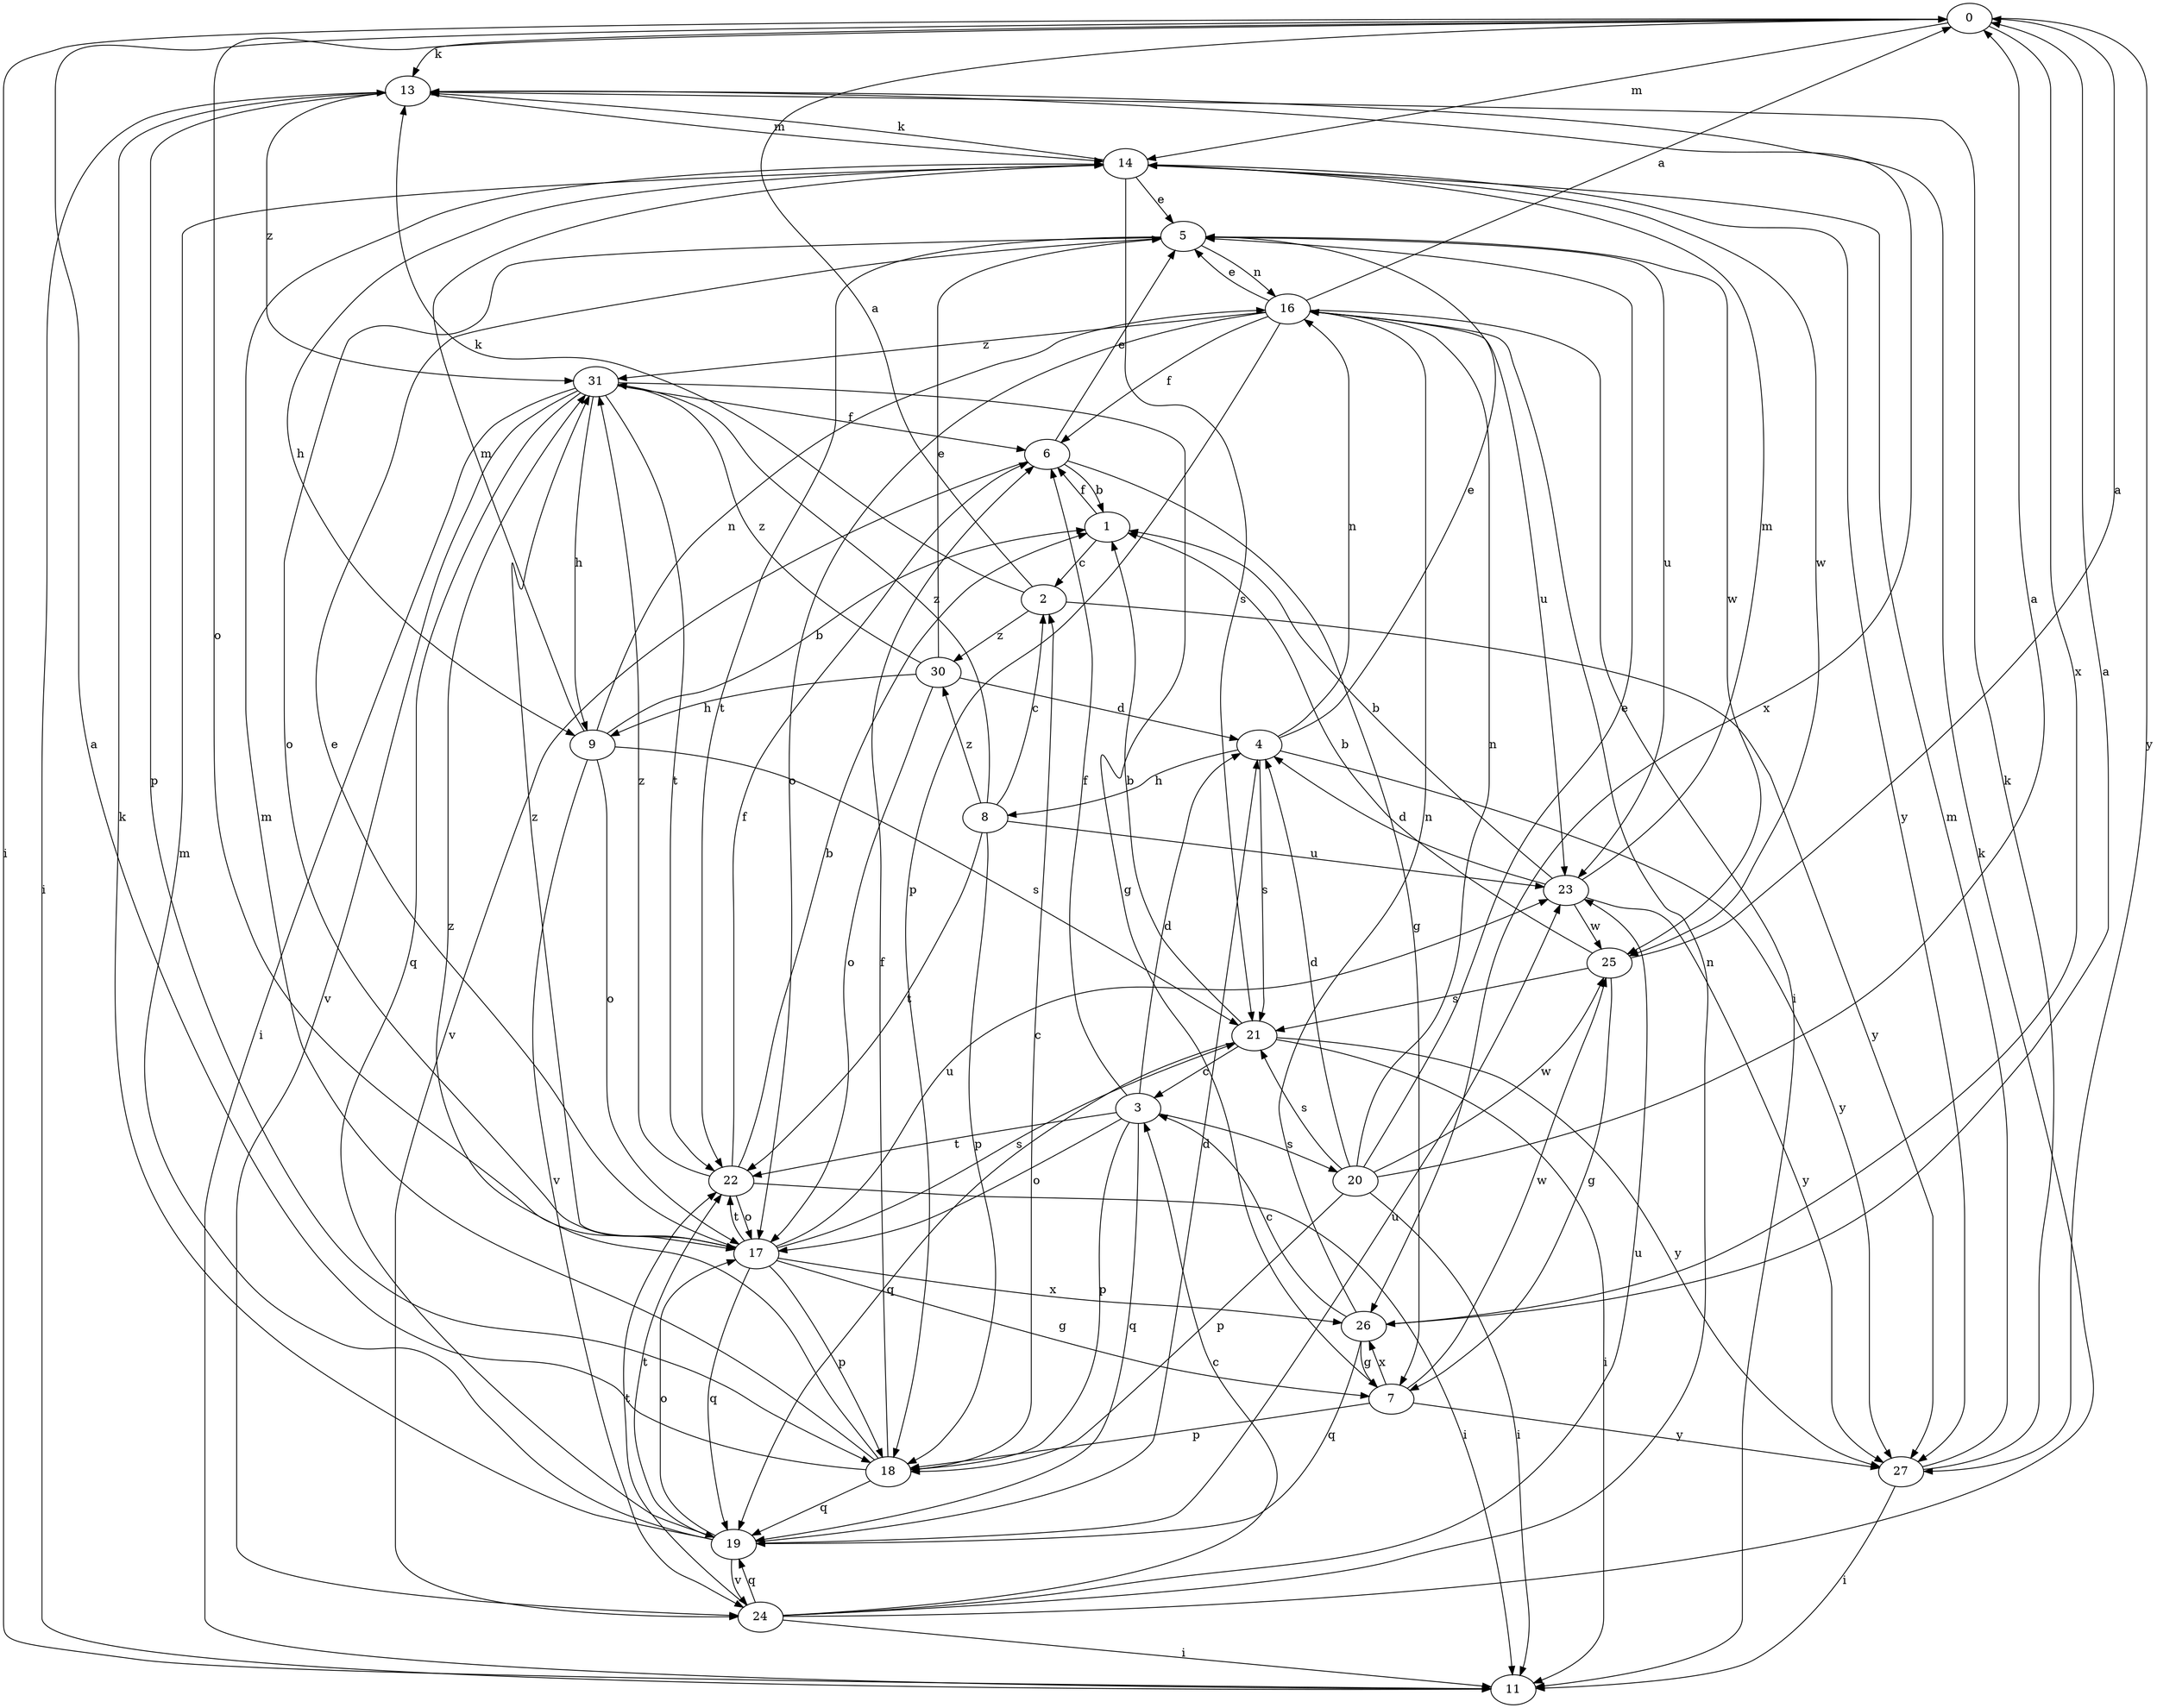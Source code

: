 strict digraph  {
0;
1;
2;
3;
4;
5;
6;
7;
8;
9;
11;
13;
14;
16;
17;
18;
19;
20;
21;
22;
23;
24;
25;
26;
27;
30;
31;
0 -> 11  [label=i];
0 -> 13  [label=k];
0 -> 14  [label=m];
0 -> 17  [label=o];
0 -> 26  [label=x];
0 -> 27  [label=y];
1 -> 2  [label=c];
1 -> 6  [label=f];
2 -> 0  [label=a];
2 -> 13  [label=k];
2 -> 27  [label=y];
2 -> 30  [label=z];
3 -> 4  [label=d];
3 -> 6  [label=f];
3 -> 17  [label=o];
3 -> 18  [label=p];
3 -> 19  [label=q];
3 -> 20  [label=s];
3 -> 22  [label=t];
4 -> 5  [label=e];
4 -> 8  [label=h];
4 -> 16  [label=n];
4 -> 21  [label=s];
4 -> 27  [label=y];
5 -> 16  [label=n];
5 -> 17  [label=o];
5 -> 22  [label=t];
5 -> 23  [label=u];
5 -> 25  [label=w];
6 -> 1  [label=b];
6 -> 5  [label=e];
6 -> 7  [label=g];
6 -> 24  [label=v];
7 -> 18  [label=p];
7 -> 25  [label=w];
7 -> 26  [label=x];
7 -> 27  [label=y];
8 -> 2  [label=c];
8 -> 18  [label=p];
8 -> 22  [label=t];
8 -> 23  [label=u];
8 -> 30  [label=z];
8 -> 31  [label=z];
9 -> 1  [label=b];
9 -> 14  [label=m];
9 -> 16  [label=n];
9 -> 17  [label=o];
9 -> 21  [label=s];
9 -> 24  [label=v];
13 -> 11  [label=i];
13 -> 14  [label=m];
13 -> 18  [label=p];
13 -> 26  [label=x];
13 -> 31  [label=z];
14 -> 5  [label=e];
14 -> 9  [label=h];
14 -> 13  [label=k];
14 -> 21  [label=s];
14 -> 25  [label=w];
14 -> 27  [label=y];
16 -> 0  [label=a];
16 -> 5  [label=e];
16 -> 6  [label=f];
16 -> 11  [label=i];
16 -> 17  [label=o];
16 -> 18  [label=p];
16 -> 23  [label=u];
16 -> 31  [label=z];
17 -> 5  [label=e];
17 -> 7  [label=g];
17 -> 18  [label=p];
17 -> 19  [label=q];
17 -> 21  [label=s];
17 -> 22  [label=t];
17 -> 23  [label=u];
17 -> 26  [label=x];
17 -> 31  [label=z];
18 -> 0  [label=a];
18 -> 2  [label=c];
18 -> 6  [label=f];
18 -> 14  [label=m];
18 -> 19  [label=q];
18 -> 31  [label=z];
19 -> 4  [label=d];
19 -> 13  [label=k];
19 -> 14  [label=m];
19 -> 17  [label=o];
19 -> 22  [label=t];
19 -> 23  [label=u];
19 -> 24  [label=v];
20 -> 0  [label=a];
20 -> 4  [label=d];
20 -> 5  [label=e];
20 -> 11  [label=i];
20 -> 16  [label=n];
20 -> 18  [label=p];
20 -> 21  [label=s];
20 -> 25  [label=w];
21 -> 1  [label=b];
21 -> 3  [label=c];
21 -> 11  [label=i];
21 -> 19  [label=q];
21 -> 27  [label=y];
22 -> 1  [label=b];
22 -> 6  [label=f];
22 -> 11  [label=i];
22 -> 17  [label=o];
22 -> 31  [label=z];
23 -> 1  [label=b];
23 -> 4  [label=d];
23 -> 14  [label=m];
23 -> 25  [label=w];
23 -> 27  [label=y];
24 -> 3  [label=c];
24 -> 11  [label=i];
24 -> 13  [label=k];
24 -> 16  [label=n];
24 -> 19  [label=q];
24 -> 22  [label=t];
24 -> 23  [label=u];
25 -> 0  [label=a];
25 -> 1  [label=b];
25 -> 7  [label=g];
25 -> 21  [label=s];
26 -> 0  [label=a];
26 -> 3  [label=c];
26 -> 7  [label=g];
26 -> 16  [label=n];
26 -> 19  [label=q];
27 -> 11  [label=i];
27 -> 13  [label=k];
27 -> 14  [label=m];
30 -> 4  [label=d];
30 -> 5  [label=e];
30 -> 9  [label=h];
30 -> 17  [label=o];
30 -> 31  [label=z];
31 -> 6  [label=f];
31 -> 7  [label=g];
31 -> 9  [label=h];
31 -> 11  [label=i];
31 -> 19  [label=q];
31 -> 22  [label=t];
31 -> 24  [label=v];
}
